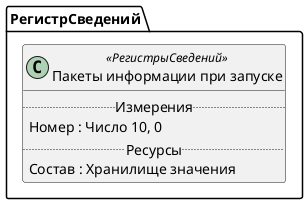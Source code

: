 ﻿@startuml ПакетыИнформацииПриЗапуске
'!include templates.wsd
'..\include templates.wsd
class РегистрСведений.ПакетыИнформацииПриЗапуске as "Пакеты информации при запуске" <<РегистрыСведений>>
{
..Измерения..
Номер : Число 10, 0
..Ресурсы..
Состав : Хранилище значения
}
@enduml
